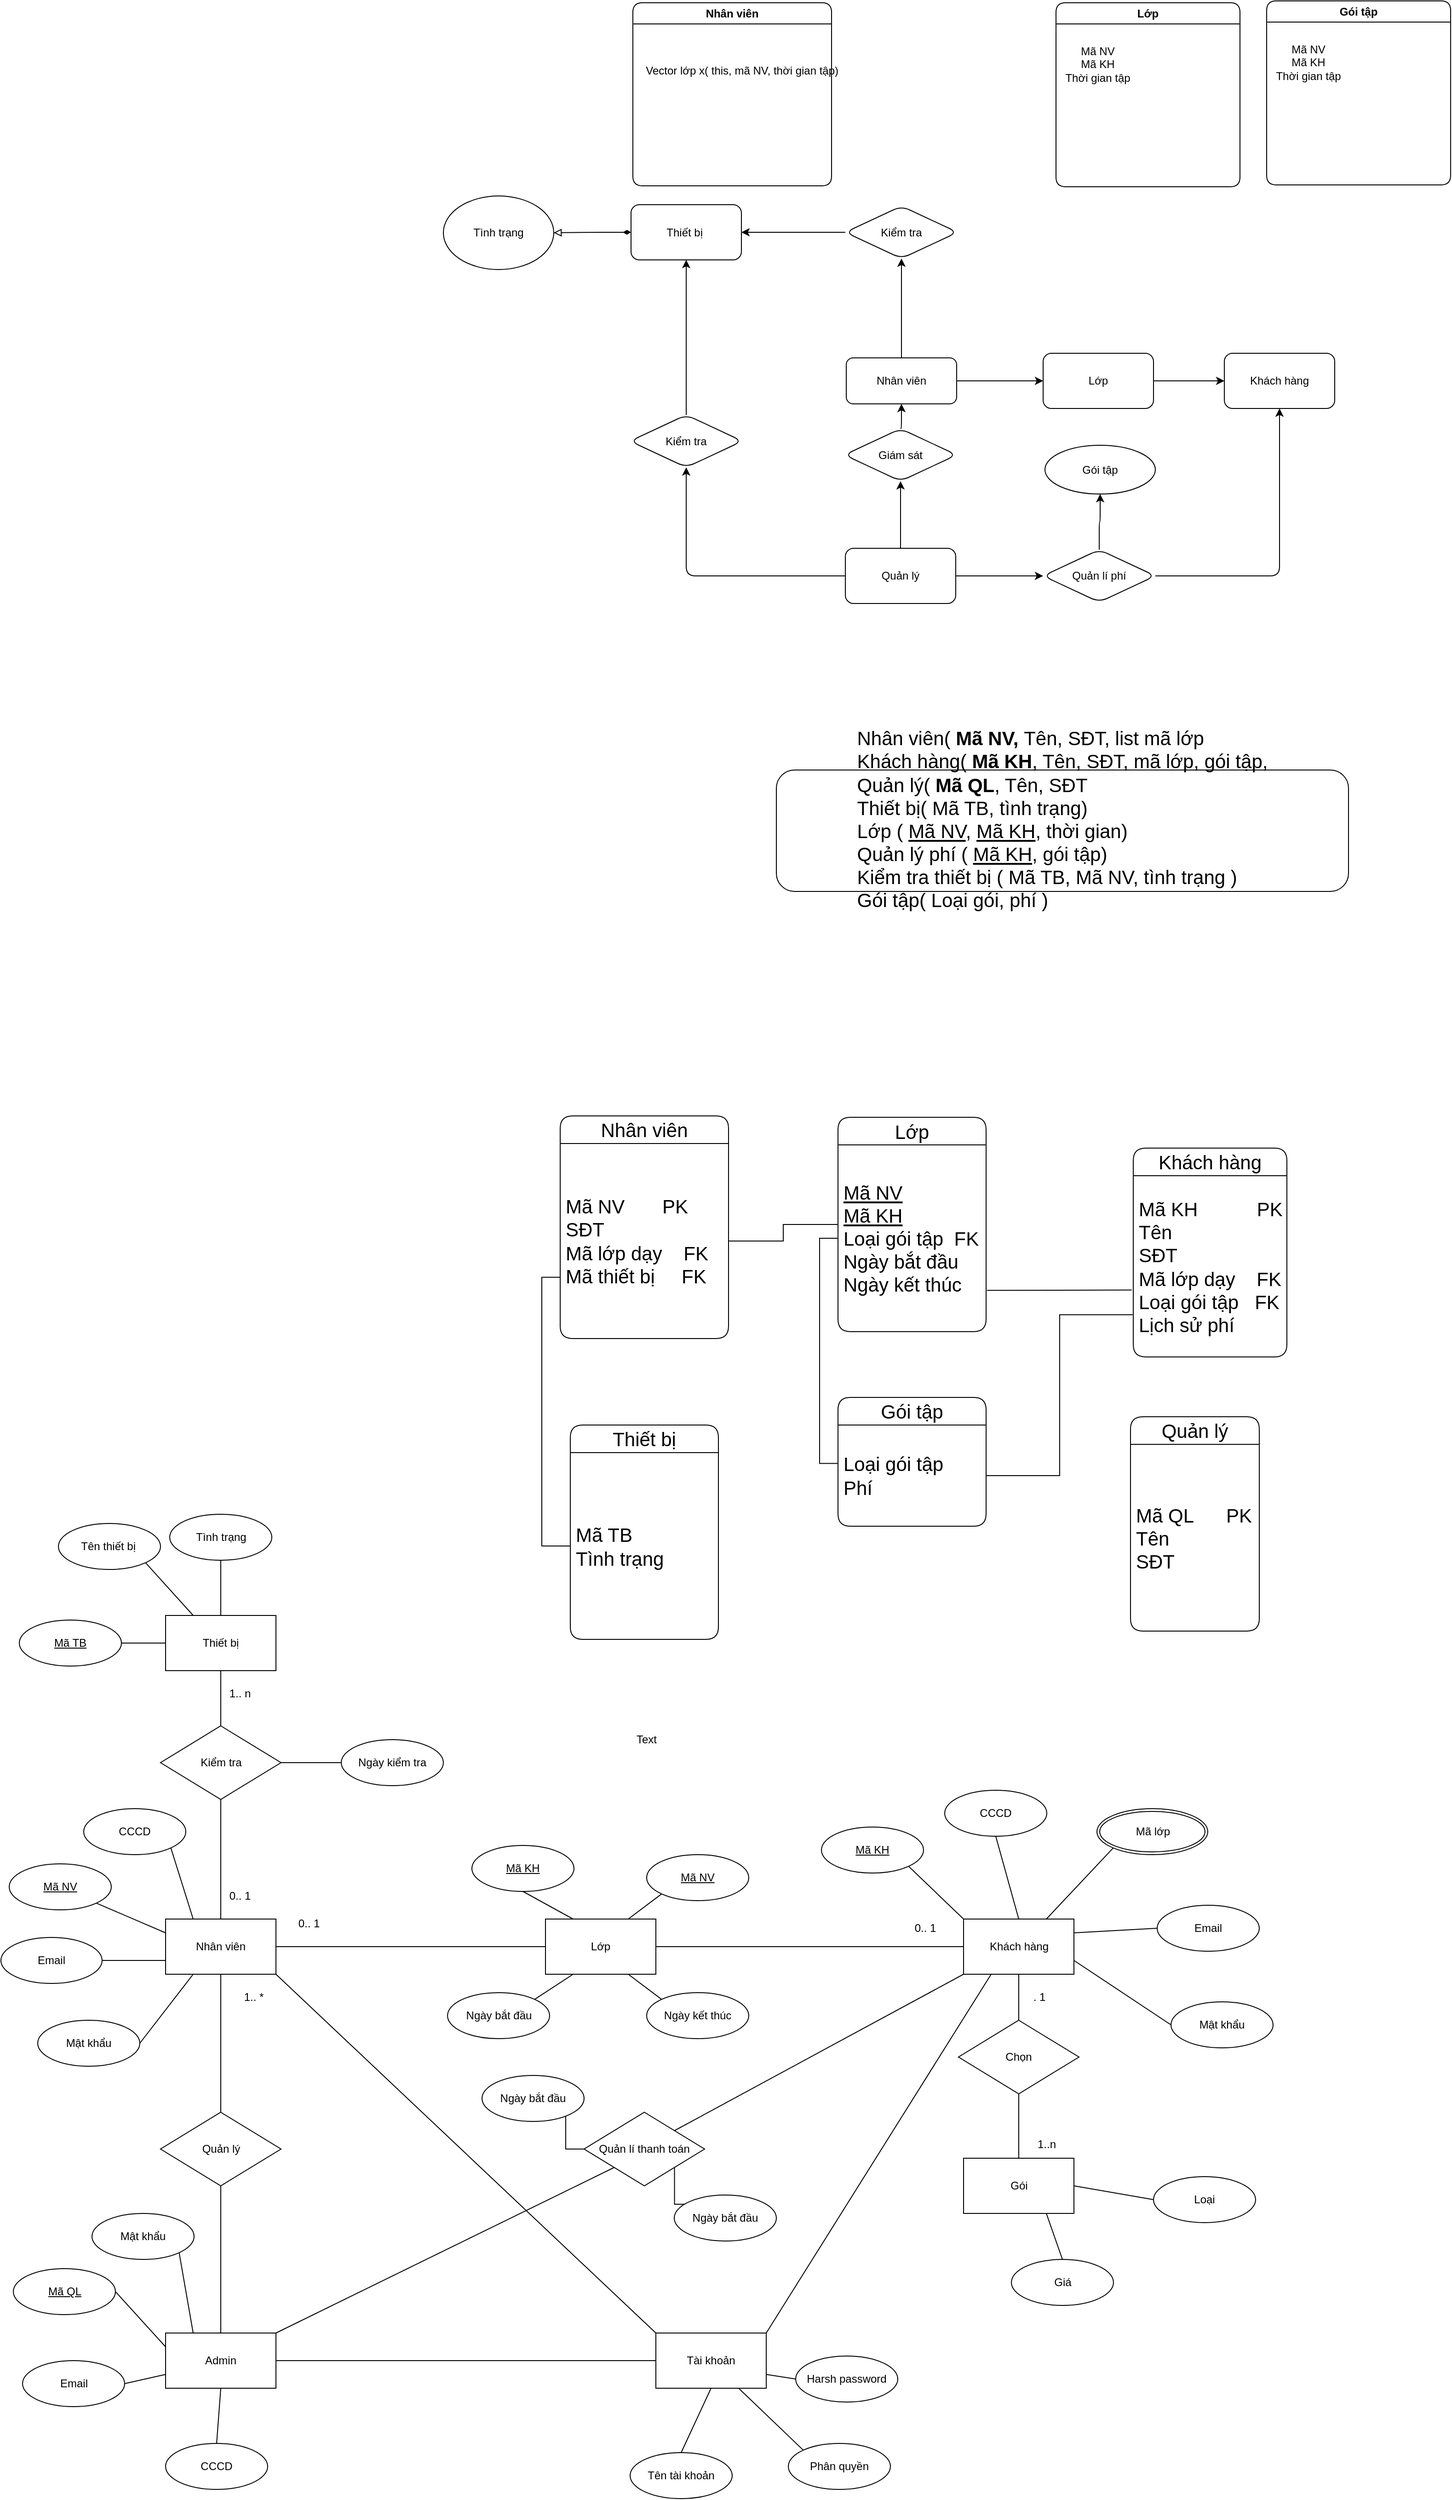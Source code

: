<mxfile version="21.0.1" type="github">
  <diagram id="R2lEEEUBdFMjLlhIrx00" name="Page-1">
    <mxGraphModel dx="2300" dy="1173" grid="1" gridSize="10" guides="1" tooltips="1" connect="1" arrows="1" fold="1" page="0" pageScale="1" pageWidth="850" pageHeight="1100" math="0" shadow="0" extFonts="Permanent Marker^https://fonts.googleapis.com/css?family=Permanent+Marker">
      <root>
        <mxCell id="0" />
        <mxCell id="1" parent="0" />
        <mxCell id="dE8pElAWSaTq4h-z4vUC-13" style="edgeStyle=orthogonalEdgeStyle;rounded=1;orthogonalLoop=1;jettySize=auto;html=1;exitX=0.5;exitY=0;exitDx=0;exitDy=0;entryX=0.5;entryY=1;entryDx=0;entryDy=0;" parent="1" source="dE8pElAWSaTq4h-z4vUC-1" target="dE8pElAWSaTq4h-z4vUC-7" edge="1">
          <mxGeometry relative="1" as="geometry" />
        </mxCell>
        <mxCell id="dE8pElAWSaTq4h-z4vUC-26" style="edgeStyle=orthogonalEdgeStyle;rounded=1;orthogonalLoop=1;jettySize=auto;html=1;exitX=1;exitY=0.5;exitDx=0;exitDy=0;entryX=0;entryY=0.5;entryDx=0;entryDy=0;" parent="1" source="dE8pElAWSaTq4h-z4vUC-1" target="dE8pElAWSaTq4h-z4vUC-45" edge="1">
          <mxGeometry relative="1" as="geometry">
            <mxPoint x="437" y="148" as="targetPoint" />
          </mxGeometry>
        </mxCell>
        <mxCell id="dE8pElAWSaTq4h-z4vUC-1" value="Nhân viên" style="rounded=1;whiteSpace=wrap;html=1;" parent="1" vertex="1">
          <mxGeometry x="237" y="123" width="120" height="50" as="geometry" />
        </mxCell>
        <mxCell id="dE8pElAWSaTq4h-z4vUC-2" value="Khách hàng" style="rounded=1;whiteSpace=wrap;html=1;" parent="1" vertex="1">
          <mxGeometry x="648" y="118" width="120" height="60" as="geometry" />
        </mxCell>
        <mxCell id="dE8pElAWSaTq4h-z4vUC-18" style="edgeStyle=orthogonalEdgeStyle;rounded=1;orthogonalLoop=1;jettySize=auto;html=1;exitX=0;exitY=0.5;exitDx=0;exitDy=0;entryX=0.5;entryY=1;entryDx=0;entryDy=0;" parent="1" source="dE8pElAWSaTq4h-z4vUC-3" target="dE8pElAWSaTq4h-z4vUC-17" edge="1">
          <mxGeometry relative="1" as="geometry" />
        </mxCell>
        <mxCell id="dE8pElAWSaTq4h-z4vUC-21" style="edgeStyle=orthogonalEdgeStyle;rounded=1;orthogonalLoop=1;jettySize=auto;html=1;exitX=0.5;exitY=0;exitDx=0;exitDy=0;entryX=0.5;entryY=1;entryDx=0;entryDy=0;" parent="1" source="dE8pElAWSaTq4h-z4vUC-3" target="dE8pElAWSaTq4h-z4vUC-20" edge="1">
          <mxGeometry relative="1" as="geometry" />
        </mxCell>
        <mxCell id="dE8pElAWSaTq4h-z4vUC-31" style="edgeStyle=orthogonalEdgeStyle;rounded=1;orthogonalLoop=1;jettySize=auto;html=1;exitX=1;exitY=0.5;exitDx=0;exitDy=0;entryX=0;entryY=0.5;entryDx=0;entryDy=0;" parent="1" source="dE8pElAWSaTq4h-z4vUC-3" target="dE8pElAWSaTq4h-z4vUC-30" edge="1">
          <mxGeometry relative="1" as="geometry" />
        </mxCell>
        <mxCell id="dE8pElAWSaTq4h-z4vUC-3" value="Quản lý" style="rounded=1;whiteSpace=wrap;html=1;" parent="1" vertex="1">
          <mxGeometry x="236" y="330" width="120" height="60" as="geometry" />
        </mxCell>
        <mxCell id="Ig6kXCbABRUn3pfWQGyZ-5" style="edgeStyle=orthogonalEdgeStyle;rounded=1;orthogonalLoop=1;jettySize=auto;html=1;exitX=0;exitY=0.5;exitDx=0;exitDy=0;entryX=1;entryY=0.5;entryDx=0;entryDy=0;startArrow=diamondThin;startFill=1;endArrow=block;endFill=0;sourcePerimeterSpacing=13;" parent="1" source="dE8pElAWSaTq4h-z4vUC-4" target="Ig6kXCbABRUn3pfWQGyZ-4" edge="1">
          <mxGeometry relative="1" as="geometry" />
        </mxCell>
        <mxCell id="dE8pElAWSaTq4h-z4vUC-4" value="Thiết bị&amp;nbsp;" style="rounded=1;whiteSpace=wrap;html=1;" parent="1" vertex="1">
          <mxGeometry x="3" y="-43.5" width="120" height="60" as="geometry" />
        </mxCell>
        <mxCell id="dE8pElAWSaTq4h-z4vUC-16" style="edgeStyle=orthogonalEdgeStyle;rounded=1;orthogonalLoop=1;jettySize=auto;html=1;exitX=0;exitY=0.5;exitDx=0;exitDy=0;entryX=1;entryY=0.5;entryDx=0;entryDy=0;" parent="1" source="dE8pElAWSaTq4h-z4vUC-7" target="dE8pElAWSaTq4h-z4vUC-4" edge="1">
          <mxGeometry relative="1" as="geometry" />
        </mxCell>
        <mxCell id="dE8pElAWSaTq4h-z4vUC-7" value="Kiểm tra" style="rhombus;whiteSpace=wrap;html=1;rounded=1;" parent="1" vertex="1">
          <mxGeometry x="236" y="-42" width="122" height="57" as="geometry" />
        </mxCell>
        <mxCell id="dE8pElAWSaTq4h-z4vUC-19" style="edgeStyle=orthogonalEdgeStyle;rounded=1;orthogonalLoop=1;jettySize=auto;html=1;exitX=0.5;exitY=0;exitDx=0;exitDy=0;entryX=0.5;entryY=1;entryDx=0;entryDy=0;" parent="1" source="dE8pElAWSaTq4h-z4vUC-17" target="dE8pElAWSaTq4h-z4vUC-4" edge="1">
          <mxGeometry relative="1" as="geometry" />
        </mxCell>
        <mxCell id="dE8pElAWSaTq4h-z4vUC-17" value="Kiểm tra" style="rhombus;whiteSpace=wrap;html=1;rounded=1;" parent="1" vertex="1">
          <mxGeometry x="2" y="185" width="122" height="57" as="geometry" />
        </mxCell>
        <mxCell id="dE8pElAWSaTq4h-z4vUC-22" style="edgeStyle=orthogonalEdgeStyle;rounded=1;orthogonalLoop=1;jettySize=auto;html=1;exitX=0.5;exitY=0;exitDx=0;exitDy=0;entryX=0.5;entryY=1;entryDx=0;entryDy=0;" parent="1" source="dE8pElAWSaTq4h-z4vUC-20" target="dE8pElAWSaTq4h-z4vUC-1" edge="1">
          <mxGeometry relative="1" as="geometry" />
        </mxCell>
        <mxCell id="dE8pElAWSaTq4h-z4vUC-20" value="Giám sát" style="rhombus;whiteSpace=wrap;html=1;rounded=1;" parent="1" vertex="1">
          <mxGeometry x="235" y="200" width="122" height="57" as="geometry" />
        </mxCell>
        <mxCell id="dE8pElAWSaTq4h-z4vUC-32" style="edgeStyle=orthogonalEdgeStyle;rounded=1;orthogonalLoop=1;jettySize=auto;html=1;exitX=1;exitY=0.5;exitDx=0;exitDy=0;entryX=0.5;entryY=1;entryDx=0;entryDy=0;" parent="1" source="dE8pElAWSaTq4h-z4vUC-30" target="dE8pElAWSaTq4h-z4vUC-2" edge="1">
          <mxGeometry relative="1" as="geometry" />
        </mxCell>
        <mxCell id="dE8pElAWSaTq4h-z4vUC-35" style="edgeStyle=orthogonalEdgeStyle;rounded=1;orthogonalLoop=1;jettySize=auto;html=1;exitX=0.5;exitY=0;exitDx=0;exitDy=0;entryX=0.5;entryY=1;entryDx=0;entryDy=0;" parent="1" source="dE8pElAWSaTq4h-z4vUC-30" target="dE8pElAWSaTq4h-z4vUC-34" edge="1">
          <mxGeometry relative="1" as="geometry" />
        </mxCell>
        <mxCell id="dE8pElAWSaTq4h-z4vUC-30" value="Quản lí phí" style="rhombus;whiteSpace=wrap;html=1;rounded=1;" parent="1" vertex="1">
          <mxGeometry x="451" y="331.5" width="122" height="57" as="geometry" />
        </mxCell>
        <mxCell id="dE8pElAWSaTq4h-z4vUC-34" value="Gói tập" style="ellipse;whiteSpace=wrap;html=1;rounded=1;" parent="1" vertex="1">
          <mxGeometry x="453" y="218" width="120" height="53" as="geometry" />
        </mxCell>
        <mxCell id="dE8pElAWSaTq4h-z4vUC-37" value="Lớp" style="swimlane;whiteSpace=wrap;html=1;rounded=1;" parent="1" vertex="1">
          <mxGeometry x="465" y="-263" width="200" height="200" as="geometry" />
        </mxCell>
        <mxCell id="dE8pElAWSaTq4h-z4vUC-38" value="Mã NV&lt;br&gt;Mã KH&lt;br&gt;Thời gian tập" style="text;html=1;align=center;verticalAlign=middle;resizable=0;points=[];autosize=1;strokeColor=none;fillColor=none;rounded=1;" parent="dE8pElAWSaTq4h-z4vUC-37" vertex="1">
          <mxGeometry y="39" width="89" height="55" as="geometry" />
        </mxCell>
        <mxCell id="dE8pElAWSaTq4h-z4vUC-41" value="Nhân viên" style="swimlane;whiteSpace=wrap;html=1;startSize=23;rounded=1;" parent="1" vertex="1">
          <mxGeometry x="5" y="-263" width="216" height="199" as="geometry" />
        </mxCell>
        <mxCell id="dE8pElAWSaTq4h-z4vUC-42" value="Vector lớp x( this, mã NV, thời gian tập)&amp;nbsp;" style="text;html=1;align=center;verticalAlign=middle;resizable=0;points=[];autosize=1;strokeColor=none;fillColor=none;rounded=1;" parent="dE8pElAWSaTq4h-z4vUC-41" vertex="1">
          <mxGeometry x="4" y="61" width="231" height="26" as="geometry" />
        </mxCell>
        <mxCell id="dE8pElAWSaTq4h-z4vUC-43" value="Gói tập" style="swimlane;whiteSpace=wrap;html=1;rounded=1;" parent="1" vertex="1">
          <mxGeometry x="694" y="-265" width="200" height="200" as="geometry" />
        </mxCell>
        <mxCell id="dE8pElAWSaTq4h-z4vUC-44" value="Mã NV&lt;br&gt;Mã KH&lt;br&gt;Thời gian tập" style="text;html=1;align=center;verticalAlign=middle;resizable=0;points=[];autosize=1;strokeColor=none;fillColor=none;rounded=1;" parent="dE8pElAWSaTq4h-z4vUC-43" vertex="1">
          <mxGeometry y="39" width="89" height="55" as="geometry" />
        </mxCell>
        <mxCell id="dE8pElAWSaTq4h-z4vUC-46" style="edgeStyle=orthogonalEdgeStyle;rounded=1;orthogonalLoop=1;jettySize=auto;html=1;exitX=1;exitY=0.5;exitDx=0;exitDy=0;entryX=0;entryY=0.5;entryDx=0;entryDy=0;" parent="1" source="dE8pElAWSaTq4h-z4vUC-45" target="dE8pElAWSaTq4h-z4vUC-2" edge="1">
          <mxGeometry relative="1" as="geometry" />
        </mxCell>
        <mxCell id="dE8pElAWSaTq4h-z4vUC-45" value="Lớp" style="rounded=1;whiteSpace=wrap;html=1;" parent="1" vertex="1">
          <mxGeometry x="451" y="118" width="120" height="60" as="geometry" />
        </mxCell>
        <mxCell id="Ig6kXCbABRUn3pfWQGyZ-4" value="Tình trạng" style="ellipse;whiteSpace=wrap;html=1;rounded=1;" parent="1" vertex="1">
          <mxGeometry x="-201" y="-53" width="120" height="80" as="geometry" />
        </mxCell>
        <mxCell id="Ig6kXCbABRUn3pfWQGyZ-8" value="&lt;div style=&quot;text-align: left;&quot;&gt;&lt;span style=&quot;background-color: initial;&quot;&gt;Nhân viên(&lt;/span&gt;&lt;b style=&quot;background-color: initial;&quot;&gt;&amp;nbsp;Mã NV, &lt;/b&gt;&lt;span style=&quot;background-color: initial;&quot;&gt;Tên, SĐT, list mã lớp&amp;nbsp;&lt;/span&gt;&lt;/div&gt;&lt;div style=&quot;text-align: left;&quot;&gt;Khách hàng( &lt;b&gt;Mã KH&lt;/b&gt;, Tên, SĐT, mã lớp, gói tập,&lt;/div&gt;&lt;div style=&quot;text-align: left;&quot;&gt;Quản lý( &lt;b&gt;Mã QL&lt;/b&gt;, Tên, SĐT&lt;/div&gt;&lt;div style=&quot;text-align: left;&quot;&gt;Thiết bị( Mã TB, tình trạng)&lt;/div&gt;&lt;div style=&quot;text-align: left;&quot;&gt;Lớp ( &lt;u&gt;Mã NV&lt;/u&gt;, &lt;u&gt;Mã KH&lt;/u&gt;, thời gian)&amp;nbsp;&lt;/div&gt;&lt;div style=&quot;text-align: left;&quot;&gt;Quản lý phí ( &lt;u&gt;Mã KH&lt;/u&gt;, gói tập)&lt;/div&gt;&lt;div style=&quot;text-align: left;&quot;&gt;Kiểm tra thiết bị ( Mã TB, Mã NV, tình trạng )&lt;/div&gt;&lt;div style=&quot;text-align: left;&quot;&gt;Gói tập( Loại gói, phí )&amp;nbsp;&lt;/div&gt;&lt;div style=&quot;text-align: left;&quot;&gt;&amp;nbsp;&lt;/div&gt;" style="rounded=1;whiteSpace=wrap;html=1;fontSize=21;" parent="1" vertex="1">
          <mxGeometry x="161" y="571" width="622" height="132" as="geometry" />
        </mxCell>
        <mxCell id="Ig6kXCbABRUn3pfWQGyZ-9" value="Nhân viên" style="swimlane;fontStyle=0;childLayout=stackLayout;horizontal=1;startSize=30;horizontalStack=0;resizeParent=1;resizeParentMax=0;resizeLast=0;collapsible=1;marginBottom=0;whiteSpace=wrap;html=1;fontSize=21;rounded=1;" parent="1" vertex="1">
          <mxGeometry x="-74" y="947" width="183" height="242" as="geometry">
            <mxRectangle x="28" y="932" width="68" height="37" as="alternateBounds" />
          </mxGeometry>
        </mxCell>
        <mxCell id="Ig6kXCbABRUn3pfWQGyZ-10" value="Mã NV&lt;span style=&quot;white-space: pre;&quot;&gt; &lt;/span&gt;&amp;nbsp; &amp;nbsp; &amp;nbsp; PK&lt;br style=&quot;border-color: var(--border-color);&quot;&gt;SĐT&lt;br style=&quot;border-color: var(--border-color);&quot;&gt;Mã lớp dạy&amp;nbsp; &amp;nbsp; FK&lt;br style=&quot;border-color: var(--border-color);&quot;&gt;Mã thiết bị&amp;nbsp; &amp;nbsp; &amp;nbsp;FK" style="text;strokeColor=none;fillColor=none;align=left;verticalAlign=middle;spacingLeft=4;spacingRight=4;overflow=hidden;points=[[0,0.5],[1,0.5]];portConstraint=eastwest;rotatable=0;whiteSpace=wrap;html=1;fontSize=21;rounded=1;" parent="Ig6kXCbABRUn3pfWQGyZ-9" vertex="1">
          <mxGeometry y="30" width="183" height="212" as="geometry" />
        </mxCell>
        <mxCell id="Ig6kXCbABRUn3pfWQGyZ-17" value="Khách hàng" style="swimlane;fontStyle=0;childLayout=stackLayout;horizontal=1;startSize=30;horizontalStack=0;resizeParent=1;resizeParentMax=0;resizeLast=0;collapsible=1;marginBottom=0;whiteSpace=wrap;html=1;fontSize=21;rounded=1;" parent="1" vertex="1">
          <mxGeometry x="549" y="982" width="167" height="227" as="geometry">
            <mxRectangle x="28" y="932" width="68" height="37" as="alternateBounds" />
          </mxGeometry>
        </mxCell>
        <mxCell id="Ig6kXCbABRUn3pfWQGyZ-18" value="Mã KH&amp;nbsp; &amp;nbsp; &amp;nbsp; &amp;nbsp; &amp;nbsp; &amp;nbsp;PK&lt;br&gt;Tên&lt;br&gt;SĐT&lt;br&gt;Mã lớp dạy&amp;nbsp; &amp;nbsp; FK&lt;br&gt;Loại gói tập&amp;nbsp; &amp;nbsp;FK&lt;br&gt;Lịch sử phí" style="text;strokeColor=none;fillColor=none;align=left;verticalAlign=middle;spacingLeft=4;spacingRight=4;overflow=hidden;points=[[0,0.5],[1,0.5]];portConstraint=eastwest;rotatable=0;whiteSpace=wrap;html=1;fontSize=21;rounded=1;" parent="Ig6kXCbABRUn3pfWQGyZ-17" vertex="1">
          <mxGeometry y="30" width="167" height="197" as="geometry" />
        </mxCell>
        <mxCell id="Ig6kXCbABRUn3pfWQGyZ-19" value="Quản lý" style="swimlane;fontStyle=0;childLayout=stackLayout;horizontal=1;startSize=30;horizontalStack=0;resizeParent=1;resizeParentMax=0;resizeLast=0;collapsible=1;marginBottom=0;whiteSpace=wrap;html=1;fontSize=21;rounded=1;" parent="1" vertex="1">
          <mxGeometry x="546" y="1274" width="140" height="233" as="geometry">
            <mxRectangle x="28" y="932" width="68" height="37" as="alternateBounds" />
          </mxGeometry>
        </mxCell>
        <mxCell id="Ig6kXCbABRUn3pfWQGyZ-20" value="Mã QL&amp;nbsp; &amp;nbsp; &amp;nbsp; PK&lt;br&gt;Tên&lt;br&gt;SĐT" style="text;strokeColor=none;fillColor=none;align=left;verticalAlign=middle;spacingLeft=4;spacingRight=4;overflow=hidden;points=[[0,0.5],[1,0.5]];portConstraint=eastwest;rotatable=0;whiteSpace=wrap;html=1;fontSize=21;rounded=1;" parent="Ig6kXCbABRUn3pfWQGyZ-19" vertex="1">
          <mxGeometry y="30" width="140" height="203" as="geometry" />
        </mxCell>
        <mxCell id="Ig6kXCbABRUn3pfWQGyZ-23" value="Thiết bị" style="swimlane;fontStyle=0;childLayout=stackLayout;horizontal=1;startSize=30;horizontalStack=0;resizeParent=1;resizeParentMax=0;resizeLast=0;collapsible=1;marginBottom=0;whiteSpace=wrap;html=1;fontSize=21;rounded=1;" parent="1" vertex="1">
          <mxGeometry x="-63" y="1283" width="161" height="233" as="geometry">
            <mxRectangle x="28" y="932" width="68" height="37" as="alternateBounds" />
          </mxGeometry>
        </mxCell>
        <mxCell id="Ig6kXCbABRUn3pfWQGyZ-24" value="Mã TB&lt;br style=&quot;border-color: var(--border-color);&quot;&gt;Tình trạng" style="text;strokeColor=none;fillColor=none;align=left;verticalAlign=middle;spacingLeft=4;spacingRight=4;overflow=hidden;points=[[0,0.5],[1,0.5]];portConstraint=eastwest;rotatable=0;whiteSpace=wrap;html=1;fontSize=21;rounded=1;" parent="Ig6kXCbABRUn3pfWQGyZ-23" vertex="1">
          <mxGeometry y="30" width="161" height="203" as="geometry" />
        </mxCell>
        <mxCell id="Ig6kXCbABRUn3pfWQGyZ-25" value="Lớp" style="swimlane;fontStyle=0;childLayout=stackLayout;horizontal=1;startSize=30;horizontalStack=0;resizeParent=1;resizeParentMax=0;resizeLast=0;collapsible=1;marginBottom=0;whiteSpace=wrap;html=1;fontSize=21;rounded=1;" parent="1" vertex="1">
          <mxGeometry x="228" y="948.5" width="161" height="233" as="geometry">
            <mxRectangle x="28" y="932" width="68" height="37" as="alternateBounds" />
          </mxGeometry>
        </mxCell>
        <mxCell id="Ig6kXCbABRUn3pfWQGyZ-26" value="&lt;u&gt;Mã NV&lt;/u&gt;&lt;br&gt;&lt;u&gt;Mã KH&lt;/u&gt;&lt;br&gt;Loại gói tập&amp;nbsp; FK&lt;br&gt;Ngày bắt đầu&amp;nbsp;&lt;br&gt;Ngày kết thúc" style="text;strokeColor=none;fillColor=none;align=left;verticalAlign=middle;spacingLeft=4;spacingRight=4;overflow=hidden;points=[[0,0.5],[1,0.5]];portConstraint=eastwest;rotatable=0;whiteSpace=wrap;html=1;fontSize=21;rounded=1;" parent="Ig6kXCbABRUn3pfWQGyZ-25" vertex="1">
          <mxGeometry y="30" width="161" height="203" as="geometry" />
        </mxCell>
        <mxCell id="Ig6kXCbABRUn3pfWQGyZ-27" value="Gói tập" style="swimlane;fontStyle=0;childLayout=stackLayout;horizontal=1;startSize=30;horizontalStack=0;resizeParent=1;resizeParentMax=0;resizeLast=0;collapsible=1;marginBottom=0;whiteSpace=wrap;html=1;fontSize=21;rounded=1;" parent="1" vertex="1">
          <mxGeometry x="228" y="1253" width="161" height="140" as="geometry">
            <mxRectangle x="28" y="932" width="68" height="37" as="alternateBounds" />
          </mxGeometry>
        </mxCell>
        <mxCell id="Ig6kXCbABRUn3pfWQGyZ-28" value="Loại gói tập&lt;br&gt;Phí" style="text;strokeColor=none;fillColor=none;align=left;verticalAlign=middle;spacingLeft=4;spacingRight=4;overflow=hidden;points=[[0,0.5],[1,0.5]];portConstraint=eastwest;rotatable=0;whiteSpace=wrap;html=1;fontSize=21;rounded=1;" parent="Ig6kXCbABRUn3pfWQGyZ-27" vertex="1">
          <mxGeometry y="30" width="161" height="110" as="geometry" />
        </mxCell>
        <mxCell id="Ig6kXCbABRUn3pfWQGyZ-29" style="edgeStyle=orthogonalEdgeStyle;rounded=0;orthogonalLoop=1;jettySize=auto;html=1;exitX=0.002;exitY=0.686;exitDx=0;exitDy=0;entryX=0;entryY=0.5;entryDx=0;entryDy=0;fontSize=21;startArrow=none;startFill=0;endArrow=none;endFill=0;sourcePerimeterSpacing=13;jumpStyle=arc;exitPerimeter=0;" parent="1" source="Ig6kXCbABRUn3pfWQGyZ-10" target="Ig6kXCbABRUn3pfWQGyZ-24" edge="1">
          <mxGeometry relative="1" as="geometry" />
        </mxCell>
        <mxCell id="Ig6kXCbABRUn3pfWQGyZ-30" style="edgeStyle=orthogonalEdgeStyle;rounded=0;orthogonalLoop=1;jettySize=auto;html=1;exitX=1;exitY=0.5;exitDx=0;exitDy=0;entryX=0;entryY=0.5;entryDx=0;entryDy=0;fontSize=21;startArrow=none;startFill=0;endArrow=none;endFill=0;sourcePerimeterSpacing=13;jumpStyle=arc;" parent="1" source="Ig6kXCbABRUn3pfWQGyZ-10" target="Ig6kXCbABRUn3pfWQGyZ-25" edge="1">
          <mxGeometry relative="1" as="geometry" />
        </mxCell>
        <mxCell id="Ig6kXCbABRUn3pfWQGyZ-33" style="edgeStyle=orthogonalEdgeStyle;rounded=0;jumpStyle=arc;orthogonalLoop=1;jettySize=auto;html=1;exitX=-0.01;exitY=0.631;exitDx=0;exitDy=0;entryX=1.006;entryY=0.779;entryDx=0;entryDy=0;entryPerimeter=0;fontSize=21;startArrow=none;startFill=0;endArrow=none;endFill=0;sourcePerimeterSpacing=13;exitPerimeter=0;" parent="1" source="Ig6kXCbABRUn3pfWQGyZ-18" target="Ig6kXCbABRUn3pfWQGyZ-26" edge="1">
          <mxGeometry relative="1" as="geometry" />
        </mxCell>
        <mxCell id="Ig6kXCbABRUn3pfWQGyZ-34" style="edgeStyle=orthogonalEdgeStyle;rounded=0;jumpStyle=arc;orthogonalLoop=1;jettySize=auto;html=1;exitX=1;exitY=0.5;exitDx=0;exitDy=0;entryX=-0.004;entryY=0.767;entryDx=0;entryDy=0;entryPerimeter=0;fontSize=21;startArrow=none;startFill=0;endArrow=none;endFill=0;sourcePerimeterSpacing=13;" parent="1" source="Ig6kXCbABRUn3pfWQGyZ-28" target="Ig6kXCbABRUn3pfWQGyZ-18" edge="1">
          <mxGeometry relative="1" as="geometry" />
        </mxCell>
        <mxCell id="Ig6kXCbABRUn3pfWQGyZ-36" style="edgeStyle=orthogonalEdgeStyle;rounded=0;jumpStyle=arc;orthogonalLoop=1;jettySize=auto;html=1;exitX=0;exitY=0.5;exitDx=0;exitDy=0;entryX=0;entryY=0.379;entryDx=0;entryDy=0;entryPerimeter=0;fontSize=21;startArrow=none;startFill=0;endArrow=none;endFill=0;sourcePerimeterSpacing=13;" parent="1" source="Ig6kXCbABRUn3pfWQGyZ-26" target="Ig6kXCbABRUn3pfWQGyZ-28" edge="1">
          <mxGeometry relative="1" as="geometry" />
        </mxCell>
        <mxCell id="-xCHod2v18HhBREbjXBh-65" style="rounded=0;orthogonalLoop=1;jettySize=auto;html=1;exitX=0.5;exitY=0;exitDx=0;exitDy=0;entryX=0.5;entryY=1;entryDx=0;entryDy=0;startArrow=none;startFill=0;endArrow=none;endFill=0;" parent="1" source="-xCHod2v18HhBREbjXBh-3" target="-xCHod2v18HhBREbjXBh-64" edge="1">
          <mxGeometry relative="1" as="geometry" />
        </mxCell>
        <mxCell id="-xCHod2v18HhBREbjXBh-69" style="rounded=0;orthogonalLoop=1;jettySize=auto;html=1;exitX=1;exitY=0;exitDx=0;exitDy=0;entryX=0;entryY=1;entryDx=0;entryDy=0;startArrow=none;startFill=0;endArrow=none;endFill=0;" parent="1" source="-xCHod2v18HhBREbjXBh-3" target="-xCHod2v18HhBREbjXBh-68" edge="1">
          <mxGeometry relative="1" as="geometry" />
        </mxCell>
        <mxCell id="-xCHod2v18HhBREbjXBh-73" style="rounded=0;orthogonalLoop=1;jettySize=auto;html=1;exitX=1;exitY=0.5;exitDx=0;exitDy=0;entryX=0;entryY=0.5;entryDx=0;entryDy=0;startArrow=none;startFill=0;endArrow=none;endFill=0;" parent="1" source="-xCHod2v18HhBREbjXBh-3" target="-xCHod2v18HhBREbjXBh-4" edge="1">
          <mxGeometry relative="1" as="geometry" />
        </mxCell>
        <mxCell id="-xCHod2v18HhBREbjXBh-3" value="Admin" style="rounded=0;whiteSpace=wrap;html=1;" parent="1" vertex="1">
          <mxGeometry x="-503" y="2270" width="120" height="60" as="geometry" />
        </mxCell>
        <mxCell id="-xCHod2v18HhBREbjXBh-4" value="Tài khoản" style="rounded=0;whiteSpace=wrap;html=1;" parent="1" vertex="1">
          <mxGeometry x="30" y="2270" width="120" height="60" as="geometry" />
        </mxCell>
        <mxCell id="-xCHod2v18HhBREbjXBh-5" value="Gói" style="rounded=0;whiteSpace=wrap;html=1;" parent="1" vertex="1">
          <mxGeometry x="364.5" y="2080" width="120" height="60" as="geometry" />
        </mxCell>
        <mxCell id="-xCHod2v18HhBREbjXBh-84" style="rounded=0;orthogonalLoop=1;jettySize=auto;html=1;exitX=0.5;exitY=0;exitDx=0;exitDy=0;entryX=0.5;entryY=1;entryDx=0;entryDy=0;startArrow=none;startFill=0;endArrow=none;endFill=0;" parent="1" source="-xCHod2v18HhBREbjXBh-6" target="-xCHod2v18HhBREbjXBh-3" edge="1">
          <mxGeometry relative="1" as="geometry" />
        </mxCell>
        <mxCell id="-xCHod2v18HhBREbjXBh-6" value="CCCD" style="ellipse;whiteSpace=wrap;html=1;" parent="1" vertex="1">
          <mxGeometry x="-503" y="2390" width="111" height="50" as="geometry" />
        </mxCell>
        <mxCell id="-xCHod2v18HhBREbjXBh-82" style="rounded=0;orthogonalLoop=1;jettySize=auto;html=1;exitX=1;exitY=0.5;exitDx=0;exitDy=0;entryX=0;entryY=0.25;entryDx=0;entryDy=0;startArrow=none;startFill=0;endArrow=none;endFill=0;" parent="1" source="-xCHod2v18HhBREbjXBh-7" target="-xCHod2v18HhBREbjXBh-3" edge="1">
          <mxGeometry relative="1" as="geometry" />
        </mxCell>
        <mxCell id="-xCHod2v18HhBREbjXBh-7" value="&lt;u&gt;Mã QL&lt;/u&gt;" style="ellipse;whiteSpace=wrap;html=1;" parent="1" vertex="1">
          <mxGeometry x="-668.5" y="2200" width="111" height="50" as="geometry" />
        </mxCell>
        <mxCell id="-xCHod2v18HhBREbjXBh-83" style="rounded=0;orthogonalLoop=1;jettySize=auto;html=1;exitX=1;exitY=0.5;exitDx=0;exitDy=0;entryX=0;entryY=0.75;entryDx=0;entryDy=0;startArrow=none;startFill=0;endArrow=none;endFill=0;" parent="1" source="-xCHod2v18HhBREbjXBh-8" target="-xCHod2v18HhBREbjXBh-3" edge="1">
          <mxGeometry relative="1" as="geometry" />
        </mxCell>
        <mxCell id="-xCHod2v18HhBREbjXBh-8" value="Email" style="ellipse;whiteSpace=wrap;html=1;" parent="1" vertex="1">
          <mxGeometry x="-658.5" y="2300" width="111" height="50" as="geometry" />
        </mxCell>
        <mxCell id="-xCHod2v18HhBREbjXBh-81" style="rounded=0;orthogonalLoop=1;jettySize=auto;html=1;exitX=1;exitY=1;exitDx=0;exitDy=0;entryX=0.25;entryY=0;entryDx=0;entryDy=0;startArrow=none;startFill=0;endArrow=none;endFill=0;" parent="1" source="-xCHod2v18HhBREbjXBh-9" target="-xCHod2v18HhBREbjXBh-3" edge="1">
          <mxGeometry relative="1" as="geometry" />
        </mxCell>
        <mxCell id="-xCHod2v18HhBREbjXBh-9" value="Mật khẩu" style="ellipse;whiteSpace=wrap;html=1;" parent="1" vertex="1">
          <mxGeometry x="-583" y="2140" width="111" height="50" as="geometry" />
        </mxCell>
        <mxCell id="-xCHod2v18HhBREbjXBh-32" style="rounded=0;orthogonalLoop=1;jettySize=auto;html=1;exitX=0.5;exitY=1;exitDx=0;exitDy=0;entryX=0.5;entryY=0;entryDx=0;entryDy=0;startArrow=none;startFill=0;endArrow=none;endFill=0;" parent="1" source="-xCHod2v18HhBREbjXBh-10" target="-xCHod2v18HhBREbjXBh-31" edge="1">
          <mxGeometry relative="1" as="geometry" />
        </mxCell>
        <mxCell id="-xCHod2v18HhBREbjXBh-71" style="rounded=0;orthogonalLoop=1;jettySize=auto;html=1;exitX=1;exitY=1;exitDx=0;exitDy=0;entryX=0;entryY=0;entryDx=0;entryDy=0;startArrow=none;startFill=0;endArrow=none;endFill=0;" parent="1" source="-xCHod2v18HhBREbjXBh-10" target="-xCHod2v18HhBREbjXBh-4" edge="1">
          <mxGeometry relative="1" as="geometry" />
        </mxCell>
        <mxCell id="-xCHod2v18HhBREbjXBh-10" value="Nhân viên" style="rounded=0;whiteSpace=wrap;html=1;" parent="1" vertex="1">
          <mxGeometry x="-503" y="1820" width="120" height="60" as="geometry" />
        </mxCell>
        <mxCell id="-xCHod2v18HhBREbjXBh-77" style="rounded=0;orthogonalLoop=1;jettySize=auto;html=1;exitX=1;exitY=1;exitDx=0;exitDy=0;entryX=0.25;entryY=0;entryDx=0;entryDy=0;startArrow=none;startFill=0;endArrow=none;endFill=0;" parent="1" source="-xCHod2v18HhBREbjXBh-11" target="-xCHod2v18HhBREbjXBh-10" edge="1">
          <mxGeometry relative="1" as="geometry" />
        </mxCell>
        <mxCell id="-xCHod2v18HhBREbjXBh-11" value="CCCD" style="ellipse;whiteSpace=wrap;html=1;" parent="1" vertex="1">
          <mxGeometry x="-592" y="1700" width="111" height="50" as="geometry" />
        </mxCell>
        <mxCell id="-xCHod2v18HhBREbjXBh-78" style="rounded=0;orthogonalLoop=1;jettySize=auto;html=1;exitX=1;exitY=1;exitDx=0;exitDy=0;entryX=0;entryY=0.25;entryDx=0;entryDy=0;startArrow=none;startFill=0;endArrow=none;endFill=0;" parent="1" source="-xCHod2v18HhBREbjXBh-12" target="-xCHod2v18HhBREbjXBh-10" edge="1">
          <mxGeometry relative="1" as="geometry" />
        </mxCell>
        <mxCell id="-xCHod2v18HhBREbjXBh-12" value="&lt;u&gt;Mã NV&lt;/u&gt;" style="ellipse;whiteSpace=wrap;html=1;" parent="1" vertex="1">
          <mxGeometry x="-673" y="1760" width="111" height="50" as="geometry" />
        </mxCell>
        <mxCell id="-xCHod2v18HhBREbjXBh-79" style="rounded=0;orthogonalLoop=1;jettySize=auto;html=1;exitX=1;exitY=0.5;exitDx=0;exitDy=0;entryX=0;entryY=0.75;entryDx=0;entryDy=0;startArrow=none;startFill=0;endArrow=none;endFill=0;" parent="1" source="-xCHod2v18HhBREbjXBh-13" target="-xCHod2v18HhBREbjXBh-10" edge="1">
          <mxGeometry relative="1" as="geometry" />
        </mxCell>
        <mxCell id="-xCHod2v18HhBREbjXBh-13" value="Email" style="ellipse;whiteSpace=wrap;html=1;" parent="1" vertex="1">
          <mxGeometry x="-682" y="1840" width="110" height="50" as="geometry" />
        </mxCell>
        <mxCell id="-xCHod2v18HhBREbjXBh-80" style="rounded=0;orthogonalLoop=1;jettySize=auto;html=1;exitX=1;exitY=0.5;exitDx=0;exitDy=0;entryX=0.25;entryY=1;entryDx=0;entryDy=0;startArrow=none;startFill=0;endArrow=none;endFill=0;" parent="1" source="-xCHod2v18HhBREbjXBh-14" target="-xCHod2v18HhBREbjXBh-10" edge="1">
          <mxGeometry relative="1" as="geometry" />
        </mxCell>
        <mxCell id="-xCHod2v18HhBREbjXBh-14" value="Mật khẩu" style="ellipse;whiteSpace=wrap;html=1;" parent="1" vertex="1">
          <mxGeometry x="-642" y="1930" width="111" height="50" as="geometry" />
        </mxCell>
        <mxCell id="-xCHod2v18HhBREbjXBh-72" style="rounded=0;orthogonalLoop=1;jettySize=auto;html=1;exitX=0.25;exitY=1;exitDx=0;exitDy=0;entryX=1;entryY=0;entryDx=0;entryDy=0;startArrow=none;startFill=0;endArrow=none;endFill=0;" parent="1" source="-xCHod2v18HhBREbjXBh-15" target="-xCHod2v18HhBREbjXBh-4" edge="1">
          <mxGeometry relative="1" as="geometry" />
        </mxCell>
        <mxCell id="-xCHod2v18HhBREbjXBh-94" style="rounded=0;orthogonalLoop=1;jettySize=auto;html=1;exitX=0.75;exitY=0;exitDx=0;exitDy=0;entryX=0;entryY=1;entryDx=0;entryDy=0;endArrow=none;endFill=0;" parent="1" source="-xCHod2v18HhBREbjXBh-15" target="-xCHod2v18HhBREbjXBh-35" edge="1">
          <mxGeometry relative="1" as="geometry" />
        </mxCell>
        <mxCell id="-xCHod2v18HhBREbjXBh-96" style="rounded=0;orthogonalLoop=1;jettySize=auto;html=1;exitX=0;exitY=0;exitDx=0;exitDy=0;entryX=1;entryY=1;entryDx=0;entryDy=0;endArrow=none;endFill=0;" parent="1" source="-xCHod2v18HhBREbjXBh-15" target="-xCHod2v18HhBREbjXBh-17" edge="1">
          <mxGeometry relative="1" as="geometry" />
        </mxCell>
        <mxCell id="-xCHod2v18HhBREbjXBh-15" value="Khách hàng" style="rounded=0;whiteSpace=wrap;html=1;" parent="1" vertex="1">
          <mxGeometry x="364.5" y="1820" width="120" height="60" as="geometry" />
        </mxCell>
        <mxCell id="-xCHod2v18HhBREbjXBh-95" style="rounded=0;orthogonalLoop=1;jettySize=auto;html=1;exitX=0.5;exitY=1;exitDx=0;exitDy=0;entryX=0.5;entryY=0;entryDx=0;entryDy=0;endArrow=none;endFill=0;" parent="1" source="-xCHod2v18HhBREbjXBh-16" target="-xCHod2v18HhBREbjXBh-15" edge="1">
          <mxGeometry relative="1" as="geometry" />
        </mxCell>
        <mxCell id="-xCHod2v18HhBREbjXBh-16" value="CCCD" style="ellipse;whiteSpace=wrap;html=1;" parent="1" vertex="1">
          <mxGeometry x="344" y="1680" width="111" height="50" as="geometry" />
        </mxCell>
        <mxCell id="-xCHod2v18HhBREbjXBh-17" value="&lt;u&gt;Mã KH&lt;/u&gt;" style="ellipse;whiteSpace=wrap;html=1;" parent="1" vertex="1">
          <mxGeometry x="210" y="1720" width="111" height="50" as="geometry" />
        </mxCell>
        <mxCell id="-xCHod2v18HhBREbjXBh-91" style="rounded=0;orthogonalLoop=1;jettySize=auto;html=1;exitX=0;exitY=0.5;exitDx=0;exitDy=0;entryX=1;entryY=0.25;entryDx=0;entryDy=0;startArrow=none;startFill=0;endArrow=none;endFill=0;" parent="1" source="-xCHod2v18HhBREbjXBh-18" target="-xCHod2v18HhBREbjXBh-15" edge="1">
          <mxGeometry relative="1" as="geometry" />
        </mxCell>
        <mxCell id="-xCHod2v18HhBREbjXBh-18" value="Email" style="ellipse;whiteSpace=wrap;html=1;" parent="1" vertex="1">
          <mxGeometry x="575" y="1805" width="111" height="50" as="geometry" />
        </mxCell>
        <mxCell id="-xCHod2v18HhBREbjXBh-90" style="rounded=0;orthogonalLoop=1;jettySize=auto;html=1;exitX=0;exitY=0.5;exitDx=0;exitDy=0;entryX=1;entryY=0.75;entryDx=0;entryDy=0;startArrow=none;startFill=0;endArrow=none;endFill=0;" parent="1" source="-xCHod2v18HhBREbjXBh-19" target="-xCHod2v18HhBREbjXBh-15" edge="1">
          <mxGeometry relative="1" as="geometry" />
        </mxCell>
        <mxCell id="-xCHod2v18HhBREbjXBh-19" value="Mật khẩu" style="ellipse;whiteSpace=wrap;html=1;" parent="1" vertex="1">
          <mxGeometry x="590" y="1910" width="111" height="50" as="geometry" />
        </mxCell>
        <mxCell id="-xCHod2v18HhBREbjXBh-21" value="Thiết bị" style="rounded=0;whiteSpace=wrap;html=1;" parent="1" vertex="1">
          <mxGeometry x="-503" y="1490" width="120" height="60" as="geometry" />
        </mxCell>
        <mxCell id="-xCHod2v18HhBREbjXBh-33" style="rounded=0;orthogonalLoop=1;jettySize=auto;html=1;exitX=0.5;exitY=1;exitDx=0;exitDy=0;entryX=0.5;entryY=1;entryDx=0;entryDy=0;endArrow=none;endFill=0;" parent="1" source="-xCHod2v18HhBREbjXBh-31" target="-xCHod2v18HhBREbjXBh-21" edge="1">
          <mxGeometry relative="1" as="geometry" />
        </mxCell>
        <mxCell id="-xCHod2v18HhBREbjXBh-37" style="rounded=0;orthogonalLoop=1;jettySize=auto;html=1;exitX=1;exitY=0.5;exitDx=0;exitDy=0;entryX=0;entryY=0.5;entryDx=0;entryDy=0;endArrow=none;endFill=0;" parent="1" source="-xCHod2v18HhBREbjXBh-31" target="-xCHod2v18HhBREbjXBh-36" edge="1">
          <mxGeometry relative="1" as="geometry" />
        </mxCell>
        <mxCell id="-xCHod2v18HhBREbjXBh-31" value="Kiểm tra" style="rhombus;whiteSpace=wrap;html=1;" parent="1" vertex="1">
          <mxGeometry x="-508.5" y="1610" width="131" height="80" as="geometry" />
        </mxCell>
        <mxCell id="-xCHod2v18HhBREbjXBh-35" value="Mã lớp" style="ellipse;shape=doubleEllipse;margin=3;whiteSpace=wrap;html=1;align=center;" parent="1" vertex="1">
          <mxGeometry x="509.5" y="1700" width="120.5" height="50" as="geometry" />
        </mxCell>
        <mxCell id="-xCHod2v18HhBREbjXBh-36" value="Ngày kiểm tra" style="ellipse;whiteSpace=wrap;html=1;" parent="1" vertex="1">
          <mxGeometry x="-312" y="1625" width="111" height="50" as="geometry" />
        </mxCell>
        <mxCell id="-xCHod2v18HhBREbjXBh-74" style="rounded=0;orthogonalLoop=1;jettySize=auto;html=1;exitX=1;exitY=0.5;exitDx=0;exitDy=0;entryX=0;entryY=0.5;entryDx=0;entryDy=0;startArrow=none;startFill=0;endArrow=none;endFill=0;" parent="1" source="-xCHod2v18HhBREbjXBh-38" target="-xCHod2v18HhBREbjXBh-21" edge="1">
          <mxGeometry relative="1" as="geometry" />
        </mxCell>
        <mxCell id="-xCHod2v18HhBREbjXBh-38" value="&lt;u&gt;Mã TB&lt;/u&gt;" style="ellipse;whiteSpace=wrap;html=1;" parent="1" vertex="1">
          <mxGeometry x="-662" y="1495" width="111" height="50" as="geometry" />
        </mxCell>
        <mxCell id="-xCHod2v18HhBREbjXBh-75" style="rounded=0;orthogonalLoop=1;jettySize=auto;html=1;exitX=1;exitY=1;exitDx=0;exitDy=0;entryX=0.25;entryY=0;entryDx=0;entryDy=0;startArrow=none;startFill=0;endArrow=none;endFill=0;" parent="1" source="-xCHod2v18HhBREbjXBh-39" target="-xCHod2v18HhBREbjXBh-21" edge="1">
          <mxGeometry relative="1" as="geometry" />
        </mxCell>
        <mxCell id="-xCHod2v18HhBREbjXBh-39" value="Tên thiết bị&amp;nbsp;" style="ellipse;whiteSpace=wrap;html=1;" parent="1" vertex="1">
          <mxGeometry x="-619.5" y="1390" width="111" height="50" as="geometry" />
        </mxCell>
        <mxCell id="-xCHod2v18HhBREbjXBh-76" style="rounded=0;orthogonalLoop=1;jettySize=auto;html=1;exitX=0.5;exitY=1;exitDx=0;exitDy=0;entryX=0.5;entryY=0;entryDx=0;entryDy=0;startArrow=none;startFill=0;endArrow=none;endFill=0;" parent="1" source="-xCHod2v18HhBREbjXBh-40" target="-xCHod2v18HhBREbjXBh-21" edge="1">
          <mxGeometry relative="1" as="geometry" />
        </mxCell>
        <mxCell id="-xCHod2v18HhBREbjXBh-40" value="Tình trạng" style="ellipse;whiteSpace=wrap;html=1;" parent="1" vertex="1">
          <mxGeometry x="-498.5" y="1380" width="111" height="50" as="geometry" />
        </mxCell>
        <mxCell id="-xCHod2v18HhBREbjXBh-46" value="" style="rounded=0;orthogonalLoop=1;jettySize=auto;html=1;exitX=0.5;exitY=0;exitDx=0;exitDy=0;startArrow=none;startFill=0;endArrow=none;endFill=0;" parent="1" source="-xCHod2v18HhBREbjXBh-45" target="-xCHod2v18HhBREbjXBh-15" edge="1">
          <mxGeometry relative="1" as="geometry">
            <Array as="points" />
          </mxGeometry>
        </mxCell>
        <mxCell id="-xCHod2v18HhBREbjXBh-47" style="rounded=0;orthogonalLoop=1;jettySize=auto;html=1;exitX=0.5;exitY=1;exitDx=0;exitDy=0;entryX=0.5;entryY=0;entryDx=0;entryDy=0;startArrow=none;startFill=0;endArrow=none;endFill=0;" parent="1" source="-xCHod2v18HhBREbjXBh-45" target="-xCHod2v18HhBREbjXBh-5" edge="1">
          <mxGeometry relative="1" as="geometry" />
        </mxCell>
        <mxCell id="-xCHod2v18HhBREbjXBh-45" value="Chọn" style="rhombus;whiteSpace=wrap;html=1;" parent="1" vertex="1">
          <mxGeometry x="359" y="1930" width="131" height="80" as="geometry" />
        </mxCell>
        <mxCell id="-xCHod2v18HhBREbjXBh-89" style="rounded=0;orthogonalLoop=1;jettySize=auto;html=1;exitX=0;exitY=0.5;exitDx=0;exitDy=0;entryX=1;entryY=0.5;entryDx=0;entryDy=0;startArrow=none;startFill=0;endArrow=none;endFill=0;" parent="1" source="-xCHod2v18HhBREbjXBh-48" target="-xCHod2v18HhBREbjXBh-5" edge="1">
          <mxGeometry relative="1" as="geometry" />
        </mxCell>
        <mxCell id="-xCHod2v18HhBREbjXBh-48" value="Loại" style="ellipse;whiteSpace=wrap;html=1;" parent="1" vertex="1">
          <mxGeometry x="571" y="2100" width="111" height="50" as="geometry" />
        </mxCell>
        <mxCell id="-xCHod2v18HhBREbjXBh-88" style="rounded=0;orthogonalLoop=1;jettySize=auto;html=1;exitX=0.5;exitY=0;exitDx=0;exitDy=0;entryX=0.75;entryY=1;entryDx=0;entryDy=0;startArrow=none;startFill=0;endArrow=none;endFill=0;" parent="1" source="-xCHod2v18HhBREbjXBh-49" target="-xCHod2v18HhBREbjXBh-5" edge="1">
          <mxGeometry relative="1" as="geometry" />
        </mxCell>
        <mxCell id="-xCHod2v18HhBREbjXBh-49" value="Giá" style="ellipse;whiteSpace=wrap;html=1;" parent="1" vertex="1">
          <mxGeometry x="416.5" y="2190" width="111" height="50" as="geometry" />
        </mxCell>
        <mxCell id="-xCHod2v18HhBREbjXBh-98" style="rounded=0;orthogonalLoop=1;jettySize=auto;html=1;exitX=0.5;exitY=1;exitDx=0;exitDy=0;entryX=0.25;entryY=0;entryDx=0;entryDy=0;endArrow=none;endFill=0;" parent="1" source="-xCHod2v18HhBREbjXBh-51" target="-xCHod2v18HhBREbjXBh-50" edge="1">
          <mxGeometry relative="1" as="geometry" />
        </mxCell>
        <mxCell id="-xCHod2v18HhBREbjXBh-51" value="&lt;u&gt;Mã KH&lt;/u&gt;" style="ellipse;whiteSpace=wrap;html=1;" parent="1" vertex="1">
          <mxGeometry x="-170" y="1740" width="111" height="50" as="geometry" />
        </mxCell>
        <mxCell id="-xCHod2v18HhBREbjXBh-52" value="" style="rounded=0;orthogonalLoop=1;jettySize=auto;html=1;exitX=1;exitY=0.5;exitDx=0;exitDy=0;entryX=0;entryY=0.5;entryDx=0;entryDy=0;endArrow=none;startArrow=none;startFill=0;endFill=0;" parent="1" source="-xCHod2v18HhBREbjXBh-10" target="-xCHod2v18HhBREbjXBh-50" edge="1">
          <mxGeometry relative="1" as="geometry">
            <mxPoint x="-8" y="1850" as="targetPoint" />
            <mxPoint x="-383" y="1850" as="sourcePoint" />
          </mxGeometry>
        </mxCell>
        <mxCell id="-xCHod2v18HhBREbjXBh-57" style="rounded=0;orthogonalLoop=1;jettySize=auto;html=1;exitX=1;exitY=0.5;exitDx=0;exitDy=0;entryX=0;entryY=0.5;entryDx=0;entryDy=0;startArrow=none;startFill=0;endArrow=none;endFill=0;" parent="1" source="-xCHod2v18HhBREbjXBh-50" target="-xCHod2v18HhBREbjXBh-15" edge="1">
          <mxGeometry relative="1" as="geometry" />
        </mxCell>
        <mxCell id="-xCHod2v18HhBREbjXBh-50" value="Lớp" style="rounded=0;whiteSpace=wrap;html=1;" parent="1" vertex="1">
          <mxGeometry x="-90" y="1820" width="120" height="60" as="geometry" />
        </mxCell>
        <mxCell id="-xCHod2v18HhBREbjXBh-97" style="rounded=0;orthogonalLoop=1;jettySize=auto;html=1;exitX=0;exitY=1;exitDx=0;exitDy=0;entryX=0.75;entryY=0;entryDx=0;entryDy=0;endArrow=none;endFill=0;" parent="1" source="-xCHod2v18HhBREbjXBh-53" target="-xCHod2v18HhBREbjXBh-50" edge="1">
          <mxGeometry relative="1" as="geometry" />
        </mxCell>
        <mxCell id="-xCHod2v18HhBREbjXBh-53" value="&lt;u&gt;Mã NV&lt;/u&gt;" style="ellipse;whiteSpace=wrap;html=1;" parent="1" vertex="1">
          <mxGeometry x="20" y="1750" width="111" height="50" as="geometry" />
        </mxCell>
        <mxCell id="-xCHod2v18HhBREbjXBh-99" style="rounded=0;orthogonalLoop=1;jettySize=auto;html=1;exitX=1;exitY=0;exitDx=0;exitDy=0;entryX=0.25;entryY=1;entryDx=0;entryDy=0;endArrow=none;endFill=0;" parent="1" source="-xCHod2v18HhBREbjXBh-54" target="-xCHod2v18HhBREbjXBh-50" edge="1">
          <mxGeometry relative="1" as="geometry" />
        </mxCell>
        <mxCell id="-xCHod2v18HhBREbjXBh-54" value="Ngày bắt đầu" style="ellipse;whiteSpace=wrap;html=1;" parent="1" vertex="1">
          <mxGeometry x="-196.5" y="1900" width="111" height="50" as="geometry" />
        </mxCell>
        <mxCell id="-xCHod2v18HhBREbjXBh-100" style="rounded=0;orthogonalLoop=1;jettySize=auto;html=1;exitX=0;exitY=0;exitDx=0;exitDy=0;entryX=0.75;entryY=1;entryDx=0;entryDy=0;endArrow=none;endFill=0;" parent="1" source="-xCHod2v18HhBREbjXBh-55" target="-xCHod2v18HhBREbjXBh-50" edge="1">
          <mxGeometry relative="1" as="geometry" />
        </mxCell>
        <mxCell id="-xCHod2v18HhBREbjXBh-55" value="Ngày kết thúc" style="ellipse;whiteSpace=wrap;html=1;" parent="1" vertex="1">
          <mxGeometry x="20" y="1900" width="111" height="50" as="geometry" />
        </mxCell>
        <mxCell id="-xCHod2v18HhBREbjXBh-85" style="rounded=0;orthogonalLoop=1;jettySize=auto;html=1;exitX=0.5;exitY=0;exitDx=0;exitDy=0;entryX=0.5;entryY=1;entryDx=0;entryDy=0;endArrow=none;endFill=0;" parent="1" source="-xCHod2v18HhBREbjXBh-58" target="-xCHod2v18HhBREbjXBh-4" edge="1">
          <mxGeometry relative="1" as="geometry" />
        </mxCell>
        <mxCell id="-xCHod2v18HhBREbjXBh-58" value="Tên tài khoản" style="ellipse;whiteSpace=wrap;html=1;" parent="1" vertex="1">
          <mxGeometry x="2" y="2400" width="111" height="50" as="geometry" />
        </mxCell>
        <mxCell id="-xCHod2v18HhBREbjXBh-86" style="rounded=0;orthogonalLoop=1;jettySize=auto;html=1;exitX=0;exitY=0;exitDx=0;exitDy=0;entryX=0.75;entryY=1;entryDx=0;entryDy=0;startArrow=none;startFill=0;endArrow=none;endFill=0;" parent="1" source="-xCHod2v18HhBREbjXBh-59" target="-xCHod2v18HhBREbjXBh-4" edge="1">
          <mxGeometry relative="1" as="geometry" />
        </mxCell>
        <mxCell id="-xCHod2v18HhBREbjXBh-59" value="Phân quyền" style="ellipse;whiteSpace=wrap;html=1;" parent="1" vertex="1">
          <mxGeometry x="174" y="2390" width="111" height="50" as="geometry" />
        </mxCell>
        <mxCell id="-xCHod2v18HhBREbjXBh-87" style="rounded=0;orthogonalLoop=1;jettySize=auto;html=1;exitX=0;exitY=0.5;exitDx=0;exitDy=0;entryX=1;entryY=0.75;entryDx=0;entryDy=0;startArrow=none;startFill=0;endArrow=none;endFill=0;" parent="1" source="-xCHod2v18HhBREbjXBh-60" target="-xCHod2v18HhBREbjXBh-4" edge="1">
          <mxGeometry relative="1" as="geometry" />
        </mxCell>
        <mxCell id="-xCHod2v18HhBREbjXBh-60" value="Harsh password" style="ellipse;whiteSpace=wrap;html=1;" parent="1" vertex="1">
          <mxGeometry x="182" y="2295" width="111" height="50" as="geometry" />
        </mxCell>
        <mxCell id="-xCHod2v18HhBREbjXBh-66" style="rounded=0;orthogonalLoop=1;jettySize=auto;html=1;exitX=0.5;exitY=0;exitDx=0;exitDy=0;entryX=0.5;entryY=1;entryDx=0;entryDy=0;startArrow=none;startFill=0;endArrow=none;endFill=0;" parent="1" source="-xCHod2v18HhBREbjXBh-64" target="-xCHod2v18HhBREbjXBh-10" edge="1">
          <mxGeometry relative="1" as="geometry" />
        </mxCell>
        <mxCell id="-xCHod2v18HhBREbjXBh-64" value="Quản lý" style="rhombus;whiteSpace=wrap;html=1;" parent="1" vertex="1">
          <mxGeometry x="-508.5" y="2030" width="131" height="80" as="geometry" />
        </mxCell>
        <mxCell id="-xCHod2v18HhBREbjXBh-70" style="rounded=0;orthogonalLoop=1;jettySize=auto;html=1;exitX=1;exitY=0;exitDx=0;exitDy=0;entryX=0;entryY=1;entryDx=0;entryDy=0;startArrow=none;startFill=0;endArrow=none;endFill=0;" parent="1" source="-xCHod2v18HhBREbjXBh-68" target="-xCHod2v18HhBREbjXBh-15" edge="1">
          <mxGeometry relative="1" as="geometry" />
        </mxCell>
        <mxCell id="Dwx5KsxYB4rXe8XzC-VW-2" style="edgeStyle=orthogonalEdgeStyle;rounded=0;orthogonalLoop=1;jettySize=auto;html=1;exitX=0;exitY=0.5;exitDx=0;exitDy=0;entryX=1;entryY=1;entryDx=0;entryDy=0;" edge="1" parent="1" source="-xCHod2v18HhBREbjXBh-68" target="Dwx5KsxYB4rXe8XzC-VW-1">
          <mxGeometry relative="1" as="geometry" />
        </mxCell>
        <mxCell id="Dwx5KsxYB4rXe8XzC-VW-4" style="edgeStyle=orthogonalEdgeStyle;rounded=0;orthogonalLoop=1;jettySize=auto;html=1;exitX=1;exitY=1;exitDx=0;exitDy=0;entryX=0;entryY=0;entryDx=0;entryDy=0;" edge="1" parent="1" source="-xCHod2v18HhBREbjXBh-68" target="Dwx5KsxYB4rXe8XzC-VW-3">
          <mxGeometry relative="1" as="geometry" />
        </mxCell>
        <mxCell id="-xCHod2v18HhBREbjXBh-68" value="Quản lí thanh toán" style="rhombus;whiteSpace=wrap;html=1;" parent="1" vertex="1">
          <mxGeometry x="-48" y="2030" width="131" height="80" as="geometry" />
        </mxCell>
        <mxCell id="Dwx5KsxYB4rXe8XzC-VW-1" value="Ngày bắt đầu" style="ellipse;whiteSpace=wrap;html=1;" vertex="1" parent="1">
          <mxGeometry x="-159" y="1990" width="111" height="50" as="geometry" />
        </mxCell>
        <mxCell id="Dwx5KsxYB4rXe8XzC-VW-3" value="Ngày bắt đầu" style="ellipse;whiteSpace=wrap;html=1;" vertex="1" parent="1">
          <mxGeometry x="50" y="2120" width="111" height="50" as="geometry" />
        </mxCell>
        <mxCell id="Dwx5KsxYB4rXe8XzC-VW-5" value="Text" style="text;html=1;strokeColor=none;fillColor=none;align=center;verticalAlign=middle;whiteSpace=wrap;rounded=0;" vertex="1" parent="1">
          <mxGeometry x="-10" y="1610" width="60" height="30" as="geometry" />
        </mxCell>
        <mxCell id="Dwx5KsxYB4rXe8XzC-VW-6" value="0.. 1" style="text;html=1;strokeColor=none;fillColor=none;align=center;verticalAlign=middle;whiteSpace=wrap;rounded=0;" vertex="1" parent="1">
          <mxGeometry x="-452" y="1780" width="60" height="30" as="geometry" />
        </mxCell>
        <mxCell id="Dwx5KsxYB4rXe8XzC-VW-7" value="1.. n" style="text;html=1;strokeColor=none;fillColor=none;align=center;verticalAlign=middle;whiteSpace=wrap;rounded=0;" vertex="1" parent="1">
          <mxGeometry x="-452" y="1560" width="60" height="30" as="geometry" />
        </mxCell>
        <mxCell id="Dwx5KsxYB4rXe8XzC-VW-9" value="0.. 1" style="text;html=1;strokeColor=none;fillColor=none;align=center;verticalAlign=middle;whiteSpace=wrap;rounded=0;" vertex="1" parent="1">
          <mxGeometry x="-377.5" y="1810" width="60" height="30" as="geometry" />
        </mxCell>
        <mxCell id="Dwx5KsxYB4rXe8XzC-VW-10" value="0.. 1" style="text;html=1;strokeColor=none;fillColor=none;align=center;verticalAlign=middle;whiteSpace=wrap;rounded=0;" vertex="1" parent="1">
          <mxGeometry x="293" y="1815" width="60" height="30" as="geometry" />
        </mxCell>
        <mxCell id="Dwx5KsxYB4rXe8XzC-VW-11" value=". 1" style="text;html=1;strokeColor=none;fillColor=none;align=center;verticalAlign=middle;whiteSpace=wrap;rounded=0;" vertex="1" parent="1">
          <mxGeometry x="416.5" y="1890" width="60" height="30" as="geometry" />
        </mxCell>
        <mxCell id="Dwx5KsxYB4rXe8XzC-VW-12" value="1..n" style="text;html=1;strokeColor=none;fillColor=none;align=center;verticalAlign=middle;whiteSpace=wrap;rounded=0;" vertex="1" parent="1">
          <mxGeometry x="424.5" y="2050" width="60" height="30" as="geometry" />
        </mxCell>
        <mxCell id="Dwx5KsxYB4rXe8XzC-VW-13" value="1.. *" style="text;html=1;strokeColor=none;fillColor=none;align=center;verticalAlign=middle;whiteSpace=wrap;rounded=0;" vertex="1" parent="1">
          <mxGeometry x="-437.5" y="1890" width="60" height="30" as="geometry" />
        </mxCell>
      </root>
    </mxGraphModel>
  </diagram>
</mxfile>

